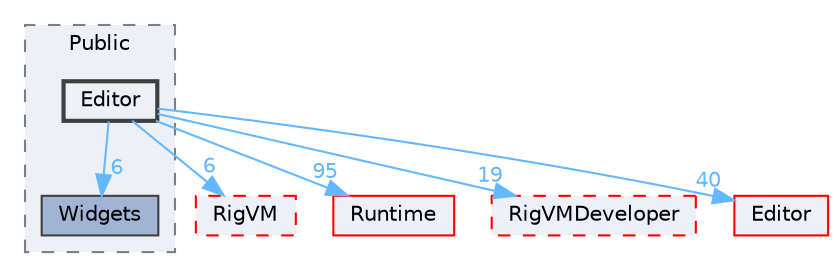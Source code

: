 digraph "Editor"
{
 // INTERACTIVE_SVG=YES
 // LATEX_PDF_SIZE
  bgcolor="transparent";
  edge [fontname=Helvetica,fontsize=10,labelfontname=Helvetica,labelfontsize=10];
  node [fontname=Helvetica,fontsize=10,shape=box,height=0.2,width=0.4];
  compound=true
  subgraph clusterdir_016732dcfed62c65df0f1253507ee460 {
    graph [ bgcolor="#edf0f7", pencolor="grey50", label="Public", fontname=Helvetica,fontsize=10 style="filled,dashed", URL="dir_016732dcfed62c65df0f1253507ee460.html",tooltip=""]
  dir_4ed04fcedd9fa2af295c90e332cb6980 [label="Widgets", fillcolor="#a2b4d6", color="grey25", style="filled", URL="dir_4ed04fcedd9fa2af295c90e332cb6980.html",tooltip=""];
  dir_2735e90a8e2448715cc7ecdca9d13357 [label="Editor", fillcolor="#edf0f7", color="grey25", style="filled,bold", URL="dir_2735e90a8e2448715cc7ecdca9d13357.html",tooltip=""];
  }
  dir_1d30927143707d9ae686d424f56c5751 [label="RigVM", fillcolor="#edf0f7", color="red", style="filled,dashed", URL="dir_1d30927143707d9ae686d424f56c5751.html",tooltip=""];
  dir_7536b172fbd480bfd146a1b1acd6856b [label="Runtime", fillcolor="#edf0f7", color="red", style="filled", URL="dir_7536b172fbd480bfd146a1b1acd6856b.html",tooltip=""];
  dir_814094f892e575a18e0f7203d5fc17a5 [label="RigVMDeveloper", fillcolor="#edf0f7", color="red", style="filled,dashed", URL="dir_814094f892e575a18e0f7203d5fc17a5.html",tooltip=""];
  dir_b26507eead720464ba2ac6bbc6dcec5f [label="Editor", fillcolor="#edf0f7", color="red", style="filled", URL="dir_b26507eead720464ba2ac6bbc6dcec5f.html",tooltip=""];
  dir_2735e90a8e2448715cc7ecdca9d13357->dir_1d30927143707d9ae686d424f56c5751 [headlabel="6", labeldistance=1.5 headhref="dir_000356_000972.html" href="dir_000356_000972.html" color="steelblue1" fontcolor="steelblue1"];
  dir_2735e90a8e2448715cc7ecdca9d13357->dir_4ed04fcedd9fa2af295c90e332cb6980 [headlabel="6", labeldistance=1.5 headhref="dir_000356_001282.html" href="dir_000356_001282.html" color="steelblue1" fontcolor="steelblue1"];
  dir_2735e90a8e2448715cc7ecdca9d13357->dir_7536b172fbd480bfd146a1b1acd6856b [headlabel="95", labeldistance=1.5 headhref="dir_000356_000984.html" href="dir_000356_000984.html" color="steelblue1" fontcolor="steelblue1"];
  dir_2735e90a8e2448715cc7ecdca9d13357->dir_814094f892e575a18e0f7203d5fc17a5 [headlabel="19", labeldistance=1.5 headhref="dir_000356_000975.html" href="dir_000356_000975.html" color="steelblue1" fontcolor="steelblue1"];
  dir_2735e90a8e2448715cc7ecdca9d13357->dir_b26507eead720464ba2ac6bbc6dcec5f [headlabel="40", labeldistance=1.5 headhref="dir_000356_000357.html" href="dir_000356_000357.html" color="steelblue1" fontcolor="steelblue1"];
}
